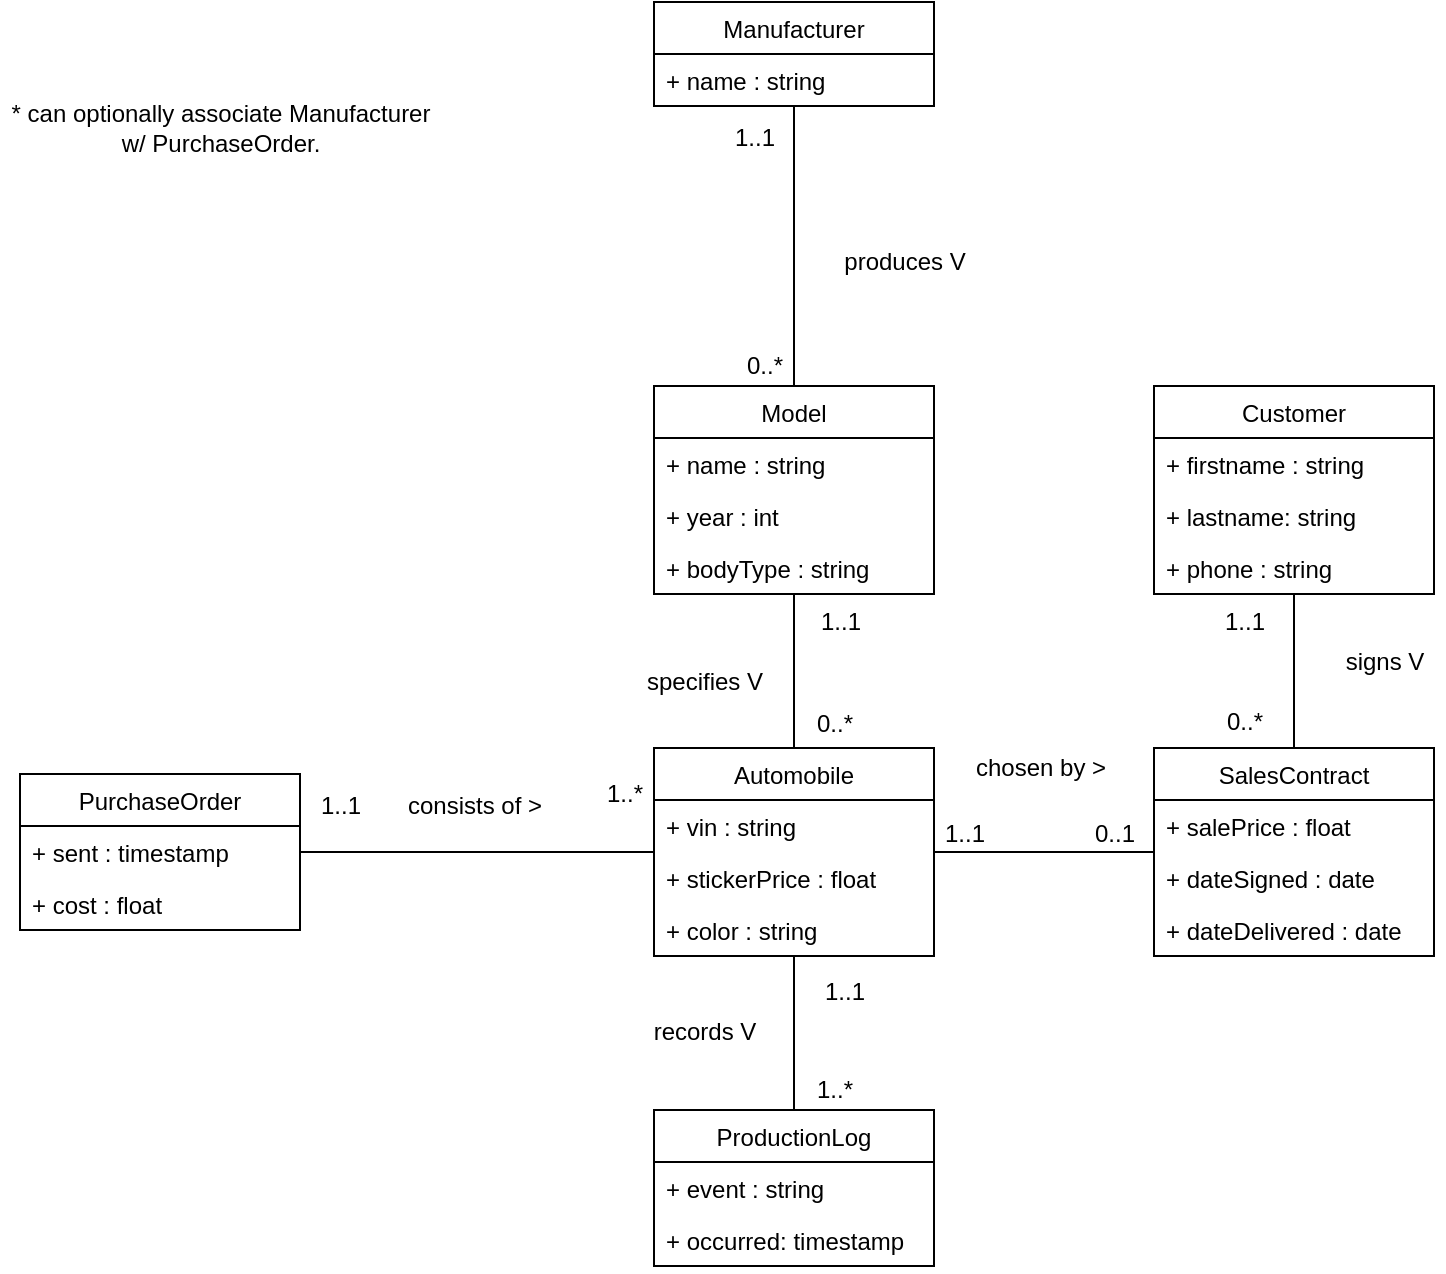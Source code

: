 <mxfile version="17.1.3" type="github" pages="2"><diagram id="C5RBs43oDa-KdzZeNtuy" name="UML"><mxGraphModel dx="946" dy="646" grid="1" gridSize="10" guides="1" tooltips="1" connect="1" arrows="1" fold="1" page="1" pageScale="1" pageWidth="827" pageHeight="1169" math="0" shadow="0"><root><mxCell id="WIyWlLk6GJQsqaUBKTNV-0"/><mxCell id="WIyWlLk6GJQsqaUBKTNV-1" parent="WIyWlLk6GJQsqaUBKTNV-0"/><mxCell id="Or8MDgzWeUA1rg3pKt2o-5" style="edgeStyle=orthogonalEdgeStyle;rounded=0;orthogonalLoop=1;jettySize=auto;html=1;endArrow=none;endFill=0;" parent="WIyWlLk6GJQsqaUBKTNV-1" source="Or8MDgzWeUA1rg3pKt2o-6" target="Or8MDgzWeUA1rg3pKt2o-17" edge="1"><mxGeometry relative="1" as="geometry"/></mxCell><mxCell id="Or8MDgzWeUA1rg3pKt2o-6" value="PurchaseOrder" style="swimlane;fontStyle=0;childLayout=stackLayout;horizontal=1;startSize=26;fillColor=none;horizontalStack=0;resizeParent=1;resizeParentMax=0;resizeLast=0;collapsible=1;marginBottom=0;" parent="WIyWlLk6GJQsqaUBKTNV-1" vertex="1"><mxGeometry x="90" y="506" width="140" height="78" as="geometry"/></mxCell><mxCell id="Or8MDgzWeUA1rg3pKt2o-10" value="+ sent : timestamp" style="text;strokeColor=none;fillColor=none;align=left;verticalAlign=top;spacingLeft=4;spacingRight=4;overflow=hidden;rotatable=0;points=[[0,0.5],[1,0.5]];portConstraint=eastwest;" parent="Or8MDgzWeUA1rg3pKt2o-6" vertex="1"><mxGeometry y="26" width="140" height="26" as="geometry"/></mxCell><mxCell id="o4tWrnGbzl8JwMSjb8Ak-17" value="+ cost : float" style="text;strokeColor=none;fillColor=none;align=left;verticalAlign=top;spacingLeft=4;spacingRight=4;overflow=hidden;rotatable=0;points=[[0,0.5],[1,0.5]];portConstraint=eastwest;" parent="Or8MDgzWeUA1rg3pKt2o-6" vertex="1"><mxGeometry y="52" width="140" height="26" as="geometry"/></mxCell><mxCell id="Or8MDgzWeUA1rg3pKt2o-12" value="ProductionLog" style="swimlane;fontStyle=0;childLayout=stackLayout;horizontal=1;startSize=26;fillColor=none;horizontalStack=0;resizeParent=1;resizeParentMax=0;resizeLast=0;collapsible=1;marginBottom=0;" parent="WIyWlLk6GJQsqaUBKTNV-1" vertex="1"><mxGeometry x="407" y="674" width="140" height="78" as="geometry"/></mxCell><mxCell id="Or8MDgzWeUA1rg3pKt2o-13" value="+ event : string" style="text;strokeColor=none;fillColor=none;align=left;verticalAlign=top;spacingLeft=4;spacingRight=4;overflow=hidden;rotatable=0;points=[[0,0.5],[1,0.5]];portConstraint=eastwest;" parent="Or8MDgzWeUA1rg3pKt2o-12" vertex="1"><mxGeometry y="26" width="140" height="26" as="geometry"/></mxCell><mxCell id="o4tWrnGbzl8JwMSjb8Ak-16" value="+ occurred: timestamp" style="text;strokeColor=none;fillColor=none;align=left;verticalAlign=top;spacingLeft=4;spacingRight=4;overflow=hidden;rotatable=0;points=[[0,0.5],[1,0.5]];portConstraint=eastwest;" parent="Or8MDgzWeUA1rg3pKt2o-12" vertex="1"><mxGeometry y="52" width="140" height="26" as="geometry"/></mxCell><mxCell id="Or8MDgzWeUA1rg3pKt2o-43" style="edgeStyle=orthogonalEdgeStyle;rounded=0;orthogonalLoop=1;jettySize=auto;html=1;entryX=0.5;entryY=0;entryDx=0;entryDy=0;endArrow=none;endFill=0;" parent="WIyWlLk6GJQsqaUBKTNV-1" source="Or8MDgzWeUA1rg3pKt2o-17" target="Or8MDgzWeUA1rg3pKt2o-12" edge="1"><mxGeometry relative="1" as="geometry"/></mxCell><mxCell id="Or8MDgzWeUA1rg3pKt2o-17" value="Automobile" style="swimlane;fontStyle=0;childLayout=stackLayout;horizontal=1;startSize=26;fillColor=none;horizontalStack=0;resizeParent=1;resizeParentMax=0;resizeLast=0;collapsible=1;marginBottom=0;" parent="WIyWlLk6GJQsqaUBKTNV-1" vertex="1"><mxGeometry x="407" y="493" width="140" height="104" as="geometry"/></mxCell><mxCell id="Or8MDgzWeUA1rg3pKt2o-19" value="+ vin : string" style="text;strokeColor=none;fillColor=none;align=left;verticalAlign=top;spacingLeft=4;spacingRight=4;overflow=hidden;rotatable=0;points=[[0,0.5],[1,0.5]];portConstraint=eastwest;" parent="Or8MDgzWeUA1rg3pKt2o-17" vertex="1"><mxGeometry y="26" width="140" height="26" as="geometry"/></mxCell><mxCell id="o4tWrnGbzl8JwMSjb8Ak-9" value="+ stickerPrice : float" style="text;strokeColor=none;fillColor=none;align=left;verticalAlign=top;spacingLeft=4;spacingRight=4;overflow=hidden;rotatable=0;points=[[0,0.5],[1,0.5]];portConstraint=eastwest;" parent="Or8MDgzWeUA1rg3pKt2o-17" vertex="1"><mxGeometry y="52" width="140" height="26" as="geometry"/></mxCell><mxCell id="o4tWrnGbzl8JwMSjb8Ak-13" value="+ color : string" style="text;strokeColor=none;fillColor=none;align=left;verticalAlign=top;spacingLeft=4;spacingRight=4;overflow=hidden;rotatable=0;points=[[0,0.5],[1,0.5]];portConstraint=eastwest;" parent="Or8MDgzWeUA1rg3pKt2o-17" vertex="1"><mxGeometry y="78" width="140" height="26" as="geometry"/></mxCell><mxCell id="Or8MDgzWeUA1rg3pKt2o-23" value="consists of &amp;gt;" style="text;html=1;align=center;verticalAlign=middle;resizable=0;points=[];autosize=1;strokeColor=none;fillColor=none;" parent="WIyWlLk6GJQsqaUBKTNV-1" vertex="1"><mxGeometry x="277" y="512" width="80" height="20" as="geometry"/></mxCell><mxCell id="Or8MDgzWeUA1rg3pKt2o-24" value="1..1" style="text;html=1;align=center;verticalAlign=middle;resizable=0;points=[];autosize=1;strokeColor=none;fillColor=none;" parent="WIyWlLk6GJQsqaUBKTNV-1" vertex="1"><mxGeometry x="230" y="512" width="40" height="20" as="geometry"/></mxCell><mxCell id="Or8MDgzWeUA1rg3pKt2o-25" value="1..*" style="text;html=1;align=center;verticalAlign=middle;resizable=0;points=[];autosize=1;strokeColor=none;fillColor=none;" parent="WIyWlLk6GJQsqaUBKTNV-1" vertex="1"><mxGeometry x="377" y="506" width="30" height="20" as="geometry"/></mxCell><mxCell id="Or8MDgzWeUA1rg3pKt2o-26" value="1..*" style="text;html=1;align=center;verticalAlign=middle;resizable=0;points=[];autosize=1;strokeColor=none;fillColor=none;" parent="WIyWlLk6GJQsqaUBKTNV-1" vertex="1"><mxGeometry x="482" y="654" width="30" height="20" as="geometry"/></mxCell><mxCell id="Or8MDgzWeUA1rg3pKt2o-27" value="1..1" style="text;html=1;align=center;verticalAlign=middle;resizable=0;points=[];autosize=1;strokeColor=none;fillColor=none;" parent="WIyWlLk6GJQsqaUBKTNV-1" vertex="1"><mxGeometry x="482" y="605" width="40" height="20" as="geometry"/></mxCell><mxCell id="o4tWrnGbzl8JwMSjb8Ak-10" style="edgeStyle=orthogonalEdgeStyle;rounded=0;orthogonalLoop=1;jettySize=auto;html=1;entryX=0.5;entryY=0;entryDx=0;entryDy=0;endArrow=none;endFill=0;" parent="WIyWlLk6GJQsqaUBKTNV-1" source="Or8MDgzWeUA1rg3pKt2o-31" target="Or8MDgzWeUA1rg3pKt2o-44" edge="1"><mxGeometry relative="1" as="geometry"/></mxCell><mxCell id="Or8MDgzWeUA1rg3pKt2o-31" value="Manufacturer" style="swimlane;fontStyle=0;childLayout=stackLayout;horizontal=1;startSize=26;fillColor=none;horizontalStack=0;resizeParent=1;resizeParentMax=0;resizeLast=0;collapsible=1;marginBottom=0;" parent="WIyWlLk6GJQsqaUBKTNV-1" vertex="1"><mxGeometry x="407" y="120" width="140" height="52" as="geometry"/></mxCell><mxCell id="Or8MDgzWeUA1rg3pKt2o-32" value="+ name : string" style="text;strokeColor=none;fillColor=none;align=left;verticalAlign=top;spacingLeft=4;spacingRight=4;overflow=hidden;rotatable=0;points=[[0,0.5],[1,0.5]];portConstraint=eastwest;" parent="Or8MDgzWeUA1rg3pKt2o-31" vertex="1"><mxGeometry y="26" width="140" height="26" as="geometry"/></mxCell><mxCell id="Or8MDgzWeUA1rg3pKt2o-34" value="1..1" style="text;html=1;align=center;verticalAlign=middle;resizable=0;points=[];autosize=1;strokeColor=none;fillColor=none;" parent="WIyWlLk6GJQsqaUBKTNV-1" vertex="1"><mxGeometry x="437" y="178" width="40" height="20" as="geometry"/></mxCell><mxCell id="Or8MDgzWeUA1rg3pKt2o-35" value="0..*" style="text;html=1;align=center;verticalAlign=middle;resizable=0;points=[];autosize=1;strokeColor=none;fillColor=none;" parent="WIyWlLk6GJQsqaUBKTNV-1" vertex="1"><mxGeometry x="447" y="292" width="30" height="20" as="geometry"/></mxCell><mxCell id="Or8MDgzWeUA1rg3pKt2o-50" style="edgeStyle=orthogonalEdgeStyle;rounded=0;orthogonalLoop=1;jettySize=auto;html=1;entryX=0.5;entryY=0;entryDx=0;entryDy=0;endArrow=none;endFill=0;" parent="WIyWlLk6GJQsqaUBKTNV-1" source="Or8MDgzWeUA1rg3pKt2o-44" target="Or8MDgzWeUA1rg3pKt2o-17" edge="1"><mxGeometry relative="1" as="geometry"/></mxCell><mxCell id="Or8MDgzWeUA1rg3pKt2o-44" value="Model" style="swimlane;fontStyle=0;childLayout=stackLayout;horizontal=1;startSize=26;fillColor=none;horizontalStack=0;resizeParent=1;resizeParentMax=0;resizeLast=0;collapsible=1;marginBottom=0;" parent="WIyWlLk6GJQsqaUBKTNV-1" vertex="1"><mxGeometry x="407" y="312" width="140" height="104" as="geometry"/></mxCell><mxCell id="Or8MDgzWeUA1rg3pKt2o-45" value="+ name : string" style="text;strokeColor=none;fillColor=none;align=left;verticalAlign=top;spacingLeft=4;spacingRight=4;overflow=hidden;rotatable=0;points=[[0,0.5],[1,0.5]];portConstraint=eastwest;" parent="Or8MDgzWeUA1rg3pKt2o-44" vertex="1"><mxGeometry y="26" width="140" height="26" as="geometry"/></mxCell><mxCell id="o4tWrnGbzl8JwMSjb8Ak-18" value="+ year : int" style="text;strokeColor=none;fillColor=none;align=left;verticalAlign=top;spacingLeft=4;spacingRight=4;overflow=hidden;rotatable=0;points=[[0,0.5],[1,0.5]];portConstraint=eastwest;" parent="Or8MDgzWeUA1rg3pKt2o-44" vertex="1"><mxGeometry y="52" width="140" height="26" as="geometry"/></mxCell><mxCell id="o4tWrnGbzl8JwMSjb8Ak-20" value="+ bodyType : string" style="text;strokeColor=none;fillColor=none;align=left;verticalAlign=top;spacingLeft=4;spacingRight=4;overflow=hidden;rotatable=0;points=[[0,0.5],[1,0.5]];portConstraint=eastwest;" parent="Or8MDgzWeUA1rg3pKt2o-44" vertex="1"><mxGeometry y="78" width="140" height="26" as="geometry"/></mxCell><mxCell id="Or8MDgzWeUA1rg3pKt2o-52" value="1..1" style="text;html=1;align=center;verticalAlign=middle;resizable=0;points=[];autosize=1;strokeColor=none;fillColor=none;" parent="WIyWlLk6GJQsqaUBKTNV-1" vertex="1"><mxGeometry x="480" y="420" width="40" height="20" as="geometry"/></mxCell><mxCell id="Or8MDgzWeUA1rg3pKt2o-53" value="1..1" style="text;html=1;align=center;verticalAlign=middle;resizable=0;points=[];autosize=1;strokeColor=none;fillColor=none;" parent="WIyWlLk6GJQsqaUBKTNV-1" vertex="1"><mxGeometry x="542" y="526" width="40" height="20" as="geometry"/></mxCell><mxCell id="Or8MDgzWeUA1rg3pKt2o-60" style="edgeStyle=orthogonalEdgeStyle;rounded=0;orthogonalLoop=1;jettySize=auto;html=1;entryX=1;entryY=0.5;entryDx=0;entryDy=0;endArrow=none;endFill=0;" parent="WIyWlLk6GJQsqaUBKTNV-1" source="Or8MDgzWeUA1rg3pKt2o-55" target="Or8MDgzWeUA1rg3pKt2o-17" edge="1"><mxGeometry relative="1" as="geometry"/></mxCell><mxCell id="Or8MDgzWeUA1rg3pKt2o-55" value="SalesContract" style="swimlane;fontStyle=0;childLayout=stackLayout;horizontal=1;startSize=26;fillColor=none;horizontalStack=0;resizeParent=1;resizeParentMax=0;resizeLast=0;collapsible=1;marginBottom=0;" parent="WIyWlLk6GJQsqaUBKTNV-1" vertex="1"><mxGeometry x="657" y="493" width="140" height="104" as="geometry"/></mxCell><mxCell id="Or8MDgzWeUA1rg3pKt2o-56" value="+ salePrice : float" style="text;strokeColor=none;fillColor=none;align=left;verticalAlign=top;spacingLeft=4;spacingRight=4;overflow=hidden;rotatable=0;points=[[0,0.5],[1,0.5]];portConstraint=eastwest;" parent="Or8MDgzWeUA1rg3pKt2o-55" vertex="1"><mxGeometry y="26" width="140" height="26" as="geometry"/></mxCell><mxCell id="Or8MDgzWeUA1rg3pKt2o-57" value="+ dateSigned : date" style="text;strokeColor=none;fillColor=none;align=left;verticalAlign=top;spacingLeft=4;spacingRight=4;overflow=hidden;rotatable=0;points=[[0,0.5],[1,0.5]];portConstraint=eastwest;" parent="Or8MDgzWeUA1rg3pKt2o-55" vertex="1"><mxGeometry y="52" width="140" height="26" as="geometry"/></mxCell><mxCell id="Or8MDgzWeUA1rg3pKt2o-58" value="+ dateDelivered : date" style="text;strokeColor=none;fillColor=none;align=left;verticalAlign=top;spacingLeft=4;spacingRight=4;overflow=hidden;rotatable=0;points=[[0,0.5],[1,0.5]];portConstraint=eastwest;" parent="Or8MDgzWeUA1rg3pKt2o-55" vertex="1"><mxGeometry y="78" width="140" height="26" as="geometry"/></mxCell><mxCell id="Or8MDgzWeUA1rg3pKt2o-61" value="0..1" style="text;html=1;align=center;verticalAlign=middle;resizable=0;points=[];autosize=1;strokeColor=none;fillColor=none;" parent="WIyWlLk6GJQsqaUBKTNV-1" vertex="1"><mxGeometry x="617" y="526" width="40" height="20" as="geometry"/></mxCell><mxCell id="o4tWrnGbzl8JwMSjb8Ak-5" style="edgeStyle=orthogonalEdgeStyle;rounded=0;orthogonalLoop=1;jettySize=auto;html=1;entryX=0.5;entryY=0;entryDx=0;entryDy=0;endArrow=none;endFill=0;" parent="WIyWlLk6GJQsqaUBKTNV-1" source="o4tWrnGbzl8JwMSjb8Ak-0" target="Or8MDgzWeUA1rg3pKt2o-55" edge="1"><mxGeometry relative="1" as="geometry"/></mxCell><mxCell id="o4tWrnGbzl8JwMSjb8Ak-0" value="Customer" style="swimlane;fontStyle=0;childLayout=stackLayout;horizontal=1;startSize=26;fillColor=none;horizontalStack=0;resizeParent=1;resizeParentMax=0;resizeLast=0;collapsible=1;marginBottom=0;" parent="WIyWlLk6GJQsqaUBKTNV-1" vertex="1"><mxGeometry x="657" y="312" width="140" height="104" as="geometry"/></mxCell><mxCell id="o4tWrnGbzl8JwMSjb8Ak-1" value="+ firstname : string" style="text;strokeColor=none;fillColor=none;align=left;verticalAlign=top;spacingLeft=4;spacingRight=4;overflow=hidden;rotatable=0;points=[[0,0.5],[1,0.5]];portConstraint=eastwest;" parent="o4tWrnGbzl8JwMSjb8Ak-0" vertex="1"><mxGeometry y="26" width="140" height="26" as="geometry"/></mxCell><mxCell id="o4tWrnGbzl8JwMSjb8Ak-2" value="+ lastname: string" style="text;strokeColor=none;fillColor=none;align=left;verticalAlign=top;spacingLeft=4;spacingRight=4;overflow=hidden;rotatable=0;points=[[0,0.5],[1,0.5]];portConstraint=eastwest;" parent="o4tWrnGbzl8JwMSjb8Ak-0" vertex="1"><mxGeometry y="52" width="140" height="26" as="geometry"/></mxCell><mxCell id="op3rMIaq2gObUKmLUF-A-0" value="+ phone : string" style="text;strokeColor=none;fillColor=none;align=left;verticalAlign=top;spacingLeft=4;spacingRight=4;overflow=hidden;rotatable=0;points=[[0,0.5],[1,0.5]];portConstraint=eastwest;" parent="o4tWrnGbzl8JwMSjb8Ak-0" vertex="1"><mxGeometry y="78" width="140" height="26" as="geometry"/></mxCell><mxCell id="o4tWrnGbzl8JwMSjb8Ak-7" value="1..1" style="text;html=1;align=center;verticalAlign=middle;resizable=0;points=[];autosize=1;strokeColor=none;fillColor=none;" parent="WIyWlLk6GJQsqaUBKTNV-1" vertex="1"><mxGeometry x="682" y="420" width="40" height="20" as="geometry"/></mxCell><mxCell id="o4tWrnGbzl8JwMSjb8Ak-8" value="0..*" style="text;html=1;align=center;verticalAlign=middle;resizable=0;points=[];autosize=1;strokeColor=none;fillColor=none;" parent="WIyWlLk6GJQsqaUBKTNV-1" vertex="1"><mxGeometry x="687" y="470" width="30" height="20" as="geometry"/></mxCell><mxCell id="o4tWrnGbzl8JwMSjb8Ak-11" value="0..*" style="text;html=1;align=center;verticalAlign=middle;resizable=0;points=[];autosize=1;strokeColor=none;fillColor=none;" parent="WIyWlLk6GJQsqaUBKTNV-1" vertex="1"><mxGeometry x="482" y="471" width="30" height="20" as="geometry"/></mxCell><mxCell id="-m3CD6y7b0vlXwfP6cMi-0" value="produces V" style="text;html=1;align=center;verticalAlign=middle;resizable=0;points=[];autosize=1;strokeColor=none;fillColor=none;" parent="WIyWlLk6GJQsqaUBKTNV-1" vertex="1"><mxGeometry x="492" y="240" width="80" height="20" as="geometry"/></mxCell><mxCell id="-m3CD6y7b0vlXwfP6cMi-1" value="specifies V" style="text;html=1;align=center;verticalAlign=middle;resizable=0;points=[];autosize=1;strokeColor=none;fillColor=none;" parent="WIyWlLk6GJQsqaUBKTNV-1" vertex="1"><mxGeometry x="397" y="450" width="70" height="20" as="geometry"/></mxCell><mxCell id="-m3CD6y7b0vlXwfP6cMi-2" value="signs V" style="text;html=1;align=center;verticalAlign=middle;resizable=0;points=[];autosize=1;strokeColor=none;fillColor=none;" parent="WIyWlLk6GJQsqaUBKTNV-1" vertex="1"><mxGeometry x="742" y="440" width="60" height="20" as="geometry"/></mxCell><mxCell id="-m3CD6y7b0vlXwfP6cMi-3" value="records V" style="text;html=1;align=center;verticalAlign=middle;resizable=0;points=[];autosize=1;strokeColor=none;fillColor=none;" parent="WIyWlLk6GJQsqaUBKTNV-1" vertex="1"><mxGeometry x="397" y="625" width="70" height="20" as="geometry"/></mxCell><mxCell id="C4DiHoDdOO9ycivRlyDS-0" value="* can optionally associate Manufacturer&lt;br&gt;w/ PurchaseOrder." style="text;html=1;align=center;verticalAlign=middle;resizable=0;points=[];autosize=1;strokeColor=none;fillColor=none;" parent="WIyWlLk6GJQsqaUBKTNV-1" vertex="1"><mxGeometry x="80" y="168" width="220" height="30" as="geometry"/></mxCell><mxCell id="C4DiHoDdOO9ycivRlyDS-1" value="chosen by &amp;gt;" style="text;html=1;align=center;verticalAlign=middle;resizable=0;points=[];autosize=1;strokeColor=none;fillColor=none;" parent="WIyWlLk6GJQsqaUBKTNV-1" vertex="1"><mxGeometry x="560" y="493" width="80" height="20" as="geometry"/></mxCell></root></mxGraphModel></diagram><diagram id="vETBrN34HBiLYf2aGHaA" name="Scheme"><mxGraphModel dx="1975" dy="609" grid="1" gridSize="10" guides="1" tooltips="1" connect="1" arrows="1" fold="1" page="1" pageScale="1" pageWidth="850" pageHeight="1100" math="0" shadow="0"><root><mxCell id="iczGk36Ovgoqb-Fh8N0Z-0"/><mxCell id="iczGk36Ovgoqb-Fh8N0Z-1" parent="iczGk36Ovgoqb-Fh8N0Z-0"/><mxCell id="dhh1AVaxI8_NgpG8F0qm-0" value="UK*" style="whiteSpace=wrap;html=1;fillColor=#d5e8d4;strokeColor=#82b366;" vertex="1" parent="iczGk36Ovgoqb-Fh8N0Z-1"><mxGeometry x="90" y="460" width="150" height="20" as="geometry"/></mxCell><mxCell id="34H-oKwGwIszyMthYmce-6" value="FK" style="whiteSpace=wrap;html=1;fillColor=#dae8fc;strokeColor=#6c8ebf;" parent="iczGk36Ovgoqb-Fh8N0Z-1" vertex="1"><mxGeometry x="400" y="300" width="100" height="20" as="geometry"/></mxCell><mxCell id="a1B0v33AjIvHVEClIW8Y-0" value="UK" style="whiteSpace=wrap;html=1;fillColor=#d5e8d4;strokeColor=#82b366;" parent="iczGk36Ovgoqb-Fh8N0Z-1" vertex="1"><mxGeometry x="140" y="100" width="80" height="20" as="geometry"/></mxCell><mxCell id="9Ehm1WxW7KHn2Lyp2_gl-18" value="PK" style="whiteSpace=wrap;html=1;fillColor=#fff2cc;strokeColor=#d6b656;" parent="iczGk36Ovgoqb-Fh8N0Z-1" vertex="1"><mxGeometry x="680" y="460" width="70" height="20" as="geometry"/></mxCell><mxCell id="9Ehm1WxW7KHn2Lyp2_gl-6" value="FK" style="whiteSpace=wrap;html=1;fillColor=#dae8fc;strokeColor=#6c8ebf;" parent="iczGk36Ovgoqb-Fh8N0Z-1" vertex="1"><mxGeometry x="680" y="420" width="70" height="20" as="geometry"/></mxCell><mxCell id="9Ehm1WxW7KHn2Lyp2_gl-2" value="auto_id" style="whiteSpace=wrap;html=1;" parent="iczGk36Ovgoqb-Fh8N0Z-1" vertex="1"><mxGeometry x="680" y="440" width="70" height="20" as="geometry"/></mxCell><mxCell id="9Ehm1WxW7KHn2Lyp2_gl-11" value="FK" style="whiteSpace=wrap;html=1;fillColor=#dae8fc;strokeColor=#6c8ebf;" parent="iczGk36Ovgoqb-Fh8N0Z-1" vertex="1"><mxGeometry x="750" y="420" width="120" height="20" as="geometry"/></mxCell><mxCell id="73zkrxSu2PJAUxVRjnJh-6" style="edgeStyle=orthogonalEdgeStyle;rounded=0;orthogonalLoop=1;jettySize=auto;html=1;entryX=0.5;entryY=1;entryDx=0;entryDy=0;endArrow=none;endFill=0;" parent="iczGk36Ovgoqb-Fh8N0Z-1" source="73zkrxSu2PJAUxVRjnJh-5" target="iczGk36Ovgoqb-Fh8N0Z-21" edge="1"><mxGeometry relative="1" as="geometry"><Array as="points"><mxPoint x="133" y="390"/><mxPoint x="55" y="390"/></Array></mxGeometry></mxCell><mxCell id="73zkrxSu2PJAUxVRjnJh-5" value="FK" style="whiteSpace=wrap;html=1;fillColor=#dae8fc;strokeColor=#6c8ebf;" parent="iczGk36Ovgoqb-Fh8N0Z-1" vertex="1"><mxGeometry x="90" y="420" width="85" height="20" as="geometry"/></mxCell><mxCell id="73zkrxSu2PJAUxVRjnJh-3" value="auto_id" style="whiteSpace=wrap;html=1;" parent="iczGk36Ovgoqb-Fh8N0Z-1" vertex="1"><mxGeometry x="90" y="440" width="85" height="20" as="geometry"/></mxCell><mxCell id="iczGk36Ovgoqb-Fh8N0Z-28" value="UK" style="whiteSpace=wrap;html=1;fillColor=#d5e8d4;strokeColor=#82b366;" parent="iczGk36Ovgoqb-Fh8N0Z-1" vertex="1"><mxGeometry x="160" y="340" width="70" height="20" as="geometry"/></mxCell><mxCell id="iczGk36Ovgoqb-Fh8N0Z-27" value="vin" style="whiteSpace=wrap;html=1;" parent="iczGk36Ovgoqb-Fh8N0Z-1" vertex="1"><mxGeometry x="160" y="320" width="70" height="20" as="geometry"/></mxCell><mxCell id="iczGk36Ovgoqb-Fh8N0Z-11" value="FK" style="whiteSpace=wrap;html=1;fillColor=#dae8fc;strokeColor=#6c8ebf;" parent="iczGk36Ovgoqb-Fh8N0Z-1" vertex="1"><mxGeometry x="90" y="180" width="120" height="20" as="geometry"/></mxCell><mxCell id="iczGk36Ovgoqb-Fh8N0Z-17" value="UK" style="whiteSpace=wrap;html=1;fillColor=#d5e8d4;strokeColor=#82b366;" parent="iczGk36Ovgoqb-Fh8N0Z-1" vertex="1"><mxGeometry x="210" y="220" width="250" height="20" as="geometry"/></mxCell><mxCell id="iczGk36Ovgoqb-Fh8N0Z-5" value="PK" style="whiteSpace=wrap;html=1;fillColor=#fff2cc;strokeColor=#d6b656;" parent="iczGk36Ovgoqb-Fh8N0Z-1" vertex="1"><mxGeometry x="20" y="100" width="120" height="20" as="geometry"/></mxCell><mxCell id="iczGk36Ovgoqb-Fh8N0Z-2" value="Manufacturers" style="text;html=1;align=center;verticalAlign=middle;resizable=0;points=[];autosize=1;strokeColor=none;fillColor=none;fontStyle=1" parent="iczGk36Ovgoqb-Fh8N0Z-1" vertex="1"><mxGeometry x="-110" y="90" width="100" height="20" as="geometry"/></mxCell><mxCell id="iczGk36Ovgoqb-Fh8N0Z-3" value="manufacturer_id" style="whiteSpace=wrap;html=1;" parent="iczGk36Ovgoqb-Fh8N0Z-1" vertex="1"><mxGeometry x="20" y="80" width="120" height="20" as="geometry"/></mxCell><mxCell id="iczGk36Ovgoqb-Fh8N0Z-4" value="name" style="whiteSpace=wrap;html=1;" parent="iczGk36Ovgoqb-Fh8N0Z-1" vertex="1"><mxGeometry x="140" y="80" width="80" height="20" as="geometry"/></mxCell><mxCell id="iczGk36Ovgoqb-Fh8N0Z-6" value="Models" style="text;html=1;align=center;verticalAlign=middle;resizable=0;points=[];autosize=1;strokeColor=none;fillColor=none;fontStyle=1" parent="iczGk36Ovgoqb-Fh8N0Z-1" vertex="1"><mxGeometry x="-100" y="210" width="60" height="20" as="geometry"/></mxCell><mxCell id="iczGk36Ovgoqb-Fh8N0Z-7" value="PK" style="whiteSpace=wrap;html=1;fillColor=#fff2cc;strokeColor=#d6b656;" parent="iczGk36Ovgoqb-Fh8N0Z-1" vertex="1"><mxGeometry x="20" y="220" width="70" height="20" as="geometry"/></mxCell><mxCell id="iczGk36Ovgoqb-Fh8N0Z-8" value="model_id" style="whiteSpace=wrap;html=1;" parent="iczGk36Ovgoqb-Fh8N0Z-1" vertex="1"><mxGeometry x="20" y="200" width="70" height="20" as="geometry"/></mxCell><mxCell id="iczGk36Ovgoqb-Fh8N0Z-9" value="model_name" style="whiteSpace=wrap;html=1;" parent="iczGk36Ovgoqb-Fh8N0Z-1" vertex="1"><mxGeometry x="210" y="200" width="100" height="20" as="geometry"/></mxCell><mxCell id="iczGk36Ovgoqb-Fh8N0Z-12" style="edgeStyle=orthogonalEdgeStyle;rounded=0;orthogonalLoop=1;jettySize=auto;html=1;entryX=0.5;entryY=1;entryDx=0;entryDy=0;endArrow=none;endFill=0;exitX=0.5;exitY=0;exitDx=0;exitDy=0;" parent="iczGk36Ovgoqb-Fh8N0Z-1" source="iczGk36Ovgoqb-Fh8N0Z-11" target="iczGk36Ovgoqb-Fh8N0Z-5" edge="1"><mxGeometry relative="1" as="geometry"><mxPoint x="190" y="160" as="sourcePoint"/><Array as="points"><mxPoint x="150" y="150"/><mxPoint x="80" y="150"/></Array></mxGeometry></mxCell><mxCell id="iczGk36Ovgoqb-Fh8N0Z-10" value="manufacturer_id" style="whiteSpace=wrap;html=1;" parent="iczGk36Ovgoqb-Fh8N0Z-1" vertex="1"><mxGeometry x="90" y="200" width="120" height="20" as="geometry"/></mxCell><mxCell id="iczGk36Ovgoqb-Fh8N0Z-13" value="1..1" style="text;html=1;align=center;verticalAlign=middle;resizable=0;points=[];autosize=1;strokeColor=none;fillColor=none;" parent="iczGk36Ovgoqb-Fh8N0Z-1" vertex="1"><mxGeometry x="40" y="120" width="40" height="20" as="geometry"/></mxCell><mxCell id="iczGk36Ovgoqb-Fh8N0Z-14" value="1..*" style="text;html=1;align=center;verticalAlign=middle;resizable=0;points=[];autosize=1;strokeColor=none;fillColor=none;" parent="iczGk36Ovgoqb-Fh8N0Z-1" vertex="1"><mxGeometry x="115" y="160" width="30" height="20" as="geometry"/></mxCell><mxCell id="iczGk36Ovgoqb-Fh8N0Z-15" value="body_type" style="whiteSpace=wrap;html=1;" parent="iczGk36Ovgoqb-Fh8N0Z-1" vertex="1"><mxGeometry x="310" y="200" width="90" height="20" as="geometry"/></mxCell><mxCell id="iczGk36Ovgoqb-Fh8N0Z-16" value="year" style="whiteSpace=wrap;html=1;" parent="iczGk36Ovgoqb-Fh8N0Z-1" vertex="1"><mxGeometry x="400" y="200" width="60" height="20" as="geometry"/></mxCell><mxCell id="iczGk36Ovgoqb-Fh8N0Z-24" style="edgeStyle=orthogonalEdgeStyle;rounded=0;orthogonalLoop=1;jettySize=auto;html=1;entryX=0.5;entryY=1;entryDx=0;entryDy=0;endArrow=none;endFill=0;" parent="iczGk36Ovgoqb-Fh8N0Z-1" source="iczGk36Ovgoqb-Fh8N0Z-19" target="iczGk36Ovgoqb-Fh8N0Z-7" edge="1"><mxGeometry relative="1" as="geometry"/></mxCell><mxCell id="iczGk36Ovgoqb-Fh8N0Z-19" value="FK" style="whiteSpace=wrap;html=1;fillColor=#dae8fc;strokeColor=#6c8ebf;" parent="iczGk36Ovgoqb-Fh8N0Z-1" vertex="1"><mxGeometry x="90" y="300" width="70" height="20" as="geometry"/></mxCell><mxCell id="iczGk36Ovgoqb-Fh8N0Z-20" value="Automobiles" style="text;html=1;align=center;verticalAlign=middle;resizable=0;points=[];autosize=1;strokeColor=none;fillColor=none;fontStyle=1" parent="iczGk36Ovgoqb-Fh8N0Z-1" vertex="1"><mxGeometry x="-115" y="330" width="90" height="20" as="geometry"/></mxCell><mxCell id="iczGk36Ovgoqb-Fh8N0Z-21" value="PK" style="whiteSpace=wrap;html=1;fillColor=#fff2cc;strokeColor=#d6b656;" parent="iczGk36Ovgoqb-Fh8N0Z-1" vertex="1"><mxGeometry x="20" y="340" width="70" height="20" as="geometry"/></mxCell><mxCell id="iczGk36Ovgoqb-Fh8N0Z-22" value="auto_id" style="whiteSpace=wrap;html=1;" parent="iczGk36Ovgoqb-Fh8N0Z-1" vertex="1"><mxGeometry x="20" y="320" width="70" height="20" as="geometry"/></mxCell><mxCell id="iczGk36Ovgoqb-Fh8N0Z-23" value="model_id" style="whiteSpace=wrap;html=1;" parent="iczGk36Ovgoqb-Fh8N0Z-1" vertex="1"><mxGeometry x="90" y="320" width="70" height="20" as="geometry"/></mxCell><mxCell id="iczGk36Ovgoqb-Fh8N0Z-25" value="1..1" style="text;html=1;align=center;verticalAlign=middle;resizable=0;points=[];autosize=1;strokeColor=none;fillColor=none;" parent="iczGk36Ovgoqb-Fh8N0Z-1" vertex="1"><mxGeometry x="20" y="240" width="40" height="20" as="geometry"/></mxCell><mxCell id="iczGk36Ovgoqb-Fh8N0Z-26" value="1..*" style="text;html=1;align=center;verticalAlign=middle;resizable=0;points=[];autosize=1;strokeColor=none;fillColor=none;" parent="iczGk36Ovgoqb-Fh8N0Z-1" vertex="1"><mxGeometry x="130" y="280" width="30" height="20" as="geometry"/></mxCell><mxCell id="iczGk36Ovgoqb-Fh8N0Z-29" value="color" style="whiteSpace=wrap;html=1;" parent="iczGk36Ovgoqb-Fh8N0Z-1" vertex="1"><mxGeometry x="230" y="320" width="70" height="20" as="geometry"/></mxCell><mxCell id="iczGk36Ovgoqb-Fh8N0Z-30" value="sticker_price" style="whiteSpace=wrap;html=1;" parent="iczGk36Ovgoqb-Fh8N0Z-1" vertex="1"><mxGeometry x="300" y="320" width="100" height="20" as="geometry"/></mxCell><mxCell id="34H-oKwGwIszyMthYmce-0" value="PK" style="whiteSpace=wrap;html=1;fillColor=#fff2cc;strokeColor=#d6b656;" parent="iczGk36Ovgoqb-Fh8N0Z-1" vertex="1"><mxGeometry x="630" y="220" width="80" height="20" as="geometry"/></mxCell><mxCell id="34H-oKwGwIszyMthYmce-1" value="PurchaseOrders" style="text;html=1;align=center;verticalAlign=middle;resizable=0;points=[];autosize=1;strokeColor=none;fillColor=none;fontStyle=1" parent="iczGk36Ovgoqb-Fh8N0Z-1" vertex="1"><mxGeometry x="495" y="210" width="110" height="20" as="geometry"/></mxCell><mxCell id="34H-oKwGwIszyMthYmce-2" value="order_id" style="whiteSpace=wrap;html=1;" parent="iczGk36Ovgoqb-Fh8N0Z-1" vertex="1"><mxGeometry x="630" y="200" width="80" height="20" as="geometry"/></mxCell><mxCell id="34H-oKwGwIszyMthYmce-3" value="sent" style="whiteSpace=wrap;html=1;" parent="iczGk36Ovgoqb-Fh8N0Z-1" vertex="1"><mxGeometry x="710" y="200" width="80" height="20" as="geometry"/></mxCell><mxCell id="34H-oKwGwIszyMthYmce-4" value="1..1" style="text;html=1;align=center;verticalAlign=middle;resizable=0;points=[];autosize=1;strokeColor=none;fillColor=none;" parent="iczGk36Ovgoqb-Fh8N0Z-1" vertex="1"><mxGeometry x="630" y="240" width="40" height="20" as="geometry"/></mxCell><mxCell id="34H-oKwGwIszyMthYmce-5" value="order_id" style="whiteSpace=wrap;html=1;" parent="iczGk36Ovgoqb-Fh8N0Z-1" vertex="1"><mxGeometry x="400" y="320" width="100" height="20" as="geometry"/></mxCell><mxCell id="34H-oKwGwIszyMthYmce-7" style="edgeStyle=orthogonalEdgeStyle;rounded=0;orthogonalLoop=1;jettySize=auto;html=1;entryX=0.5;entryY=1;entryDx=0;entryDy=0;endArrow=none;endFill=0;" parent="iczGk36Ovgoqb-Fh8N0Z-1" source="34H-oKwGwIszyMthYmce-6" target="34H-oKwGwIszyMthYmce-0" edge="1"><mxGeometry relative="1" as="geometry"><Array as="points"><mxPoint x="450" y="270"/><mxPoint x="670" y="270"/></Array></mxGeometry></mxCell><mxCell id="34H-oKwGwIszyMthYmce-8" value="1..*" style="text;html=1;align=center;verticalAlign=middle;resizable=0;points=[];autosize=1;strokeColor=none;fillColor=none;" parent="iczGk36Ovgoqb-Fh8N0Z-1" vertex="1"><mxGeometry x="415" y="280" width="30" height="20" as="geometry"/></mxCell><mxCell id="aFi1_ygCfnzog6AkelTD-2" value="total_cost" style="whiteSpace=wrap;html=1;" parent="iczGk36Ovgoqb-Fh8N0Z-1" vertex="1"><mxGeometry x="790" y="200" width="80" height="20" as="geometry"/></mxCell><mxCell id="73zkrxSu2PJAUxVRjnJh-0" value="PK" style="whiteSpace=wrap;html=1;fillColor=#fff2cc;strokeColor=#d6b656;" parent="iczGk36Ovgoqb-Fh8N0Z-1" vertex="1"><mxGeometry x="25" y="460" width="65" height="20" as="geometry"/></mxCell><mxCell id="73zkrxSu2PJAUxVRjnJh-1" value="ProductionLogs" style="text;html=1;align=center;verticalAlign=middle;resizable=0;points=[];autosize=1;strokeColor=none;fillColor=none;fontStyle=1" parent="iczGk36Ovgoqb-Fh8N0Z-1" vertex="1"><mxGeometry x="-110" y="450" width="110" height="20" as="geometry"/></mxCell><mxCell id="73zkrxSu2PJAUxVRjnJh-2" value="log_id" style="whiteSpace=wrap;html=1;" parent="iczGk36Ovgoqb-Fh8N0Z-1" vertex="1"><mxGeometry x="25" y="440" width="65" height="20" as="geometry"/></mxCell><mxCell id="73zkrxSu2PJAUxVRjnJh-4" value="1..1" style="text;html=1;align=center;verticalAlign=middle;resizable=0;points=[];autosize=1;strokeColor=none;fillColor=none;" parent="iczGk36Ovgoqb-Fh8N0Z-1" vertex="1"><mxGeometry x="45" y="480" width="40" height="20" as="geometry"/></mxCell><mxCell id="73zkrxSu2PJAUxVRjnJh-7" value="1..1" style="text;html=1;align=center;verticalAlign=middle;resizable=0;points=[];autosize=1;strokeColor=none;fillColor=none;" parent="iczGk36Ovgoqb-Fh8N0Z-1" vertex="1"><mxGeometry x="10" y="360" width="40" height="20" as="geometry"/></mxCell><mxCell id="73zkrxSu2PJAUxVRjnJh-9" value="1..*" style="text;html=1;align=center;verticalAlign=middle;resizable=0;points=[];autosize=1;strokeColor=none;fillColor=none;" parent="iczGk36Ovgoqb-Fh8N0Z-1" vertex="1"><mxGeometry x="95" y="400" width="30" height="20" as="geometry"/></mxCell><mxCell id="tukhufdPESd00CAY6ie3-0" value="event" style="whiteSpace=wrap;html=1;" parent="iczGk36Ovgoqb-Fh8N0Z-1" vertex="1"><mxGeometry x="175" y="440" width="65" height="20" as="geometry"/></mxCell><mxCell id="tukhufdPESd00CAY6ie3-1" value="occurred" style="whiteSpace=wrap;html=1;" parent="iczGk36Ovgoqb-Fh8N0Z-1" vertex="1"><mxGeometry x="240" y="440" width="80" height="20" as="geometry"/></mxCell><mxCell id="tukhufdPESd00CAY6ie3-2" value="PK" style="whiteSpace=wrap;html=1;fillColor=#fff2cc;strokeColor=#d6b656;" parent="iczGk36Ovgoqb-Fh8N0Z-1" vertex="1"><mxGeometry x="680" y="340" width="120" height="20" as="geometry"/></mxCell><mxCell id="tukhufdPESd00CAY6ie3-3" value="Customers" style="text;html=1;align=center;verticalAlign=middle;resizable=0;points=[];autosize=1;strokeColor=none;fillColor=none;fontStyle=1" parent="iczGk36Ovgoqb-Fh8N0Z-1" vertex="1"><mxGeometry x="560" y="330" width="80" height="20" as="geometry"/></mxCell><mxCell id="tukhufdPESd00CAY6ie3-4" value="customer_id" style="whiteSpace=wrap;html=1;" parent="iczGk36Ovgoqb-Fh8N0Z-1" vertex="1"><mxGeometry x="680" y="320" width="120" height="20" as="geometry"/></mxCell><mxCell id="tukhufdPESd00CAY6ie3-5" value="firstname" style="whiteSpace=wrap;html=1;" parent="iczGk36Ovgoqb-Fh8N0Z-1" vertex="1"><mxGeometry x="800" y="320" width="80" height="20" as="geometry"/></mxCell><mxCell id="WcpJfrebeotk9yTDrxAn-0" value="lastname" style="whiteSpace=wrap;html=1;" parent="iczGk36Ovgoqb-Fh8N0Z-1" vertex="1"><mxGeometry x="880" y="320" width="80" height="20" as="geometry"/></mxCell><mxCell id="WcpJfrebeotk9yTDrxAn-1" value="phone" style="whiteSpace=wrap;html=1;" parent="iczGk36Ovgoqb-Fh8N0Z-1" vertex="1"><mxGeometry x="960" y="320" width="80" height="20" as="geometry"/></mxCell><mxCell id="9Ehm1WxW7KHn2Lyp2_gl-1" value="SalesContract" style="text;html=1;align=center;verticalAlign=middle;resizable=0;points=[];autosize=1;strokeColor=none;fillColor=none;fontStyle=1" parent="iczGk36Ovgoqb-Fh8N0Z-1" vertex="1"><mxGeometry x="550" y="450" width="100" height="20" as="geometry"/></mxCell><mxCell id="9Ehm1WxW7KHn2Lyp2_gl-7" style="edgeStyle=orthogonalEdgeStyle;rounded=0;orthogonalLoop=1;jettySize=auto;html=1;entryX=0.5;entryY=1;entryDx=0;entryDy=0;endArrow=none;endFill=0;" parent="iczGk36Ovgoqb-Fh8N0Z-1" source="9Ehm1WxW7KHn2Lyp2_gl-6" target="iczGk36Ovgoqb-Fh8N0Z-21" edge="1"><mxGeometry relative="1" as="geometry"><Array as="points"><mxPoint x="715" y="390"/><mxPoint x="55" y="390"/></Array></mxGeometry></mxCell><mxCell id="9Ehm1WxW7KHn2Lyp2_gl-8" value="0..1" style="text;html=1;align=center;verticalAlign=middle;resizable=0;points=[];autosize=1;strokeColor=none;fillColor=none;" parent="iczGk36Ovgoqb-Fh8N0Z-1" vertex="1"><mxGeometry x="675" y="400" width="40" height="20" as="geometry"/></mxCell><mxCell id="9Ehm1WxW7KHn2Lyp2_gl-12" style="edgeStyle=orthogonalEdgeStyle;rounded=0;orthogonalLoop=1;jettySize=auto;html=1;entryX=0.5;entryY=1;entryDx=0;entryDy=0;endArrow=none;endFill=0;exitX=0.5;exitY=0;exitDx=0;exitDy=0;" parent="iczGk36Ovgoqb-Fh8N0Z-1" source="9Ehm1WxW7KHn2Lyp2_gl-11" target="tukhufdPESd00CAY6ie3-2" edge="1"><mxGeometry relative="1" as="geometry"><Array as="points"><mxPoint x="810" y="390"/><mxPoint x="740" y="390"/></Array></mxGeometry></mxCell><mxCell id="9Ehm1WxW7KHn2Lyp2_gl-10" value="customer_id" style="whiteSpace=wrap;html=1;" parent="iczGk36Ovgoqb-Fh8N0Z-1" vertex="1"><mxGeometry x="750" y="440" width="120" height="20" as="geometry"/></mxCell><mxCell id="9Ehm1WxW7KHn2Lyp2_gl-16" value="1..1" style="text;html=1;align=center;verticalAlign=middle;resizable=0;points=[];autosize=1;strokeColor=none;fillColor=none;" parent="iczGk36Ovgoqb-Fh8N0Z-1" vertex="1"><mxGeometry x="743" y="364" width="40" height="20" as="geometry"/></mxCell><mxCell id="9Ehm1WxW7KHn2Lyp2_gl-17" value="1..*" style="text;html=1;align=center;verticalAlign=middle;resizable=0;points=[];autosize=1;strokeColor=none;fillColor=none;" parent="iczGk36Ovgoqb-Fh8N0Z-1" vertex="1"><mxGeometry x="820" y="400" width="30" height="20" as="geometry"/></mxCell><mxCell id="PkVRngOoOueH4Vp7nZhy-0" value="sale_price" style="whiteSpace=wrap;html=1;" parent="iczGk36Ovgoqb-Fh8N0Z-1" vertex="1"><mxGeometry x="870" y="440" width="80" height="20" as="geometry"/></mxCell><mxCell id="PkVRngOoOueH4Vp7nZhy-1" value="signed_date" style="whiteSpace=wrap;html=1;" parent="iczGk36Ovgoqb-Fh8N0Z-1" vertex="1"><mxGeometry x="950" y="440" width="90" height="20" as="geometry"/></mxCell><mxCell id="-o85ok9_qncFPccRuQfz-0" value="delivered_date" style="whiteSpace=wrap;html=1;" parent="iczGk36Ovgoqb-Fh8N0Z-1" vertex="1"><mxGeometry x="1040" y="440" width="90" height="20" as="geometry"/></mxCell><mxCell id="dhh1AVaxI8_NgpG8F0qm-1" value="* if each automobile can only go through &lt;br&gt;each production phase a single time" style="text;html=1;align=left;verticalAlign=middle;resizable=0;points=[];autosize=1;strokeColor=none;fillColor=none;" vertex="1" parent="iczGk36Ovgoqb-Fh8N0Z-1"><mxGeometry x="140" y="490" width="230" height="30" as="geometry"/></mxCell><mxCell id="rmoVuH7-J97zFfwj5tbh-0" value="Any other PK would allow multiple &lt;br&gt;sales contracts for one automobile." style="text;html=1;align=left;verticalAlign=middle;resizable=0;points=[];autosize=1;strokeColor=none;fillColor=none;" vertex="1" parent="iczGk36Ovgoqb-Fh8N0Z-1"><mxGeometry x="690" y="490" width="200" height="30" as="geometry"/></mxCell></root></mxGraphModel></diagram></mxfile>